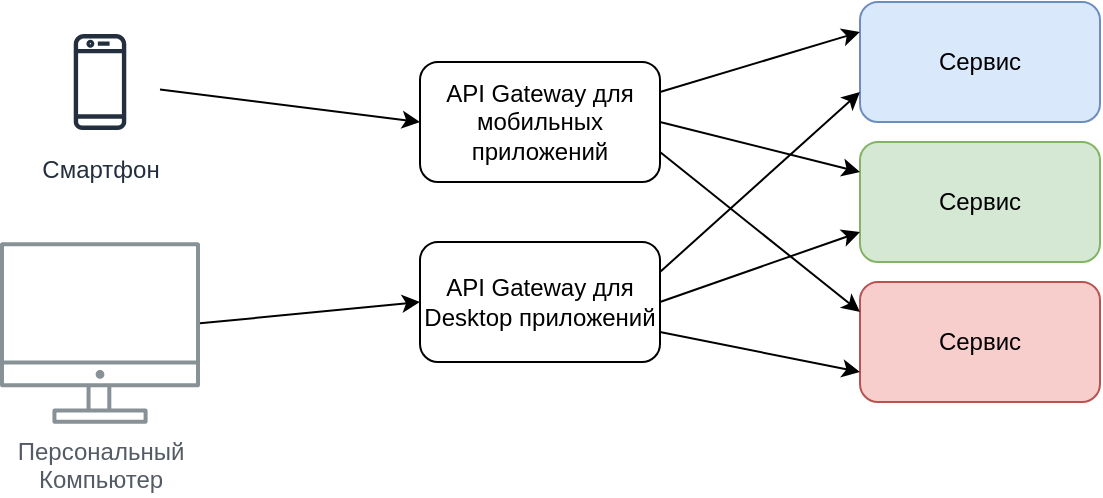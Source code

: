<mxfile version="14.5.1" type="device"><diagram name="Page-1" id="38b20595-45e3-9b7f-d5ca-b57f44c5b66d"><mxGraphModel dx="1038" dy="599" grid="1" gridSize="10" guides="1" tooltips="1" connect="1" arrows="1" fold="1" page="1" pageScale="1" pageWidth="1100" pageHeight="850" background="#ffffff" math="0" shadow="0"><root><mxCell id="0"/><mxCell id="1" parent="0"/><mxCell id="_CjdVOA9J_7FGCXkv3jO-2" value="Сервис" style="rounded=1;whiteSpace=wrap;html=1;fillColor=#d5e8d4;strokeColor=#82b366;" parent="1" vertex="1"><mxGeometry x="440" y="80" width="120" height="60" as="geometry"/></mxCell><mxCell id="_CjdVOA9J_7FGCXkv3jO-3" value="Сервис" style="rounded=1;whiteSpace=wrap;html=1;fillColor=#dae8fc;strokeColor=#6c8ebf;" parent="1" vertex="1"><mxGeometry x="440" y="10" width="120" height="60" as="geometry"/></mxCell><mxCell id="_CjdVOA9J_7FGCXkv3jO-4" value="Сервис" style="rounded=1;whiteSpace=wrap;html=1;fillColor=#f8cecc;strokeColor=#b85450;" parent="1" vertex="1"><mxGeometry x="440" y="150" width="120" height="60" as="geometry"/></mxCell><mxCell id="_CjdVOA9J_7FGCXkv3jO-6" value="" style="endArrow=classic;html=1;exitX=1;exitY=0.75;exitDx=0;exitDy=0;entryX=0;entryY=0.25;entryDx=0;entryDy=0;" parent="1" source="HLycKRTaLO_I-Wbqp0CP-1" target="_CjdVOA9J_7FGCXkv3jO-4" edge="1"><mxGeometry width="50" height="50" relative="1" as="geometry"><mxPoint x="328.284" y="138.284" as="sourcePoint"/><mxPoint x="560" y="130" as="targetPoint"/></mxGeometry></mxCell><mxCell id="_CjdVOA9J_7FGCXkv3jO-7" value="" style="endArrow=classic;html=1;exitX=1;exitY=0.25;exitDx=0;exitDy=0;entryX=0;entryY=0.25;entryDx=0;entryDy=0;" parent="1" source="HLycKRTaLO_I-Wbqp0CP-1" target="_CjdVOA9J_7FGCXkv3jO-3" edge="1"><mxGeometry width="50" height="50" relative="1" as="geometry"><mxPoint x="328.284" y="81.716" as="sourcePoint"/><mxPoint x="560" y="130" as="targetPoint"/></mxGeometry></mxCell><mxCell id="HLycKRTaLO_I-Wbqp0CP-1" value="API Gateway для мобильных приложений" style="rounded=1;whiteSpace=wrap;html=1;" parent="1" vertex="1"><mxGeometry x="220" y="40" width="120" height="60" as="geometry"/></mxCell><mxCell id="7SmIXXn05Zr_b7KamNXr-1" value="API Gateway для Desktop приложений" style="rounded=1;whiteSpace=wrap;html=1;" parent="1" vertex="1"><mxGeometry x="220" y="130" width="120" height="60" as="geometry"/></mxCell><mxCell id="7SmIXXn05Zr_b7KamNXr-2" value="" style="endArrow=classic;html=1;exitX=1;exitY=0.5;exitDx=0;exitDy=0;entryX=0;entryY=0.25;entryDx=0;entryDy=0;" parent="1" source="HLycKRTaLO_I-Wbqp0CP-1" target="_CjdVOA9J_7FGCXkv3jO-2" edge="1"><mxGeometry width="50" height="50" relative="1" as="geometry"><mxPoint x="350.0" y="95.0" as="sourcePoint"/><mxPoint x="450" y="190" as="targetPoint"/></mxGeometry></mxCell><mxCell id="7SmIXXn05Zr_b7KamNXr-4" value="" style="endArrow=classic;html=1;exitX=1;exitY=0.5;exitDx=0;exitDy=0;entryX=0;entryY=0.75;entryDx=0;entryDy=0;" parent="1" source="7SmIXXn05Zr_b7KamNXr-1" target="_CjdVOA9J_7FGCXkv3jO-2" edge="1"><mxGeometry width="50" height="50" relative="1" as="geometry"><mxPoint x="350.0" y="80.0" as="sourcePoint"/><mxPoint x="450" y="120" as="targetPoint"/></mxGeometry></mxCell><mxCell id="7SmIXXn05Zr_b7KamNXr-6" value="" style="endArrow=classic;html=1;exitX=1;exitY=0.75;exitDx=0;exitDy=0;entryX=0;entryY=0.75;entryDx=0;entryDy=0;" parent="1" source="7SmIXXn05Zr_b7KamNXr-1" target="_CjdVOA9J_7FGCXkv3jO-4" edge="1"><mxGeometry width="50" height="50" relative="1" as="geometry"><mxPoint x="350.0" y="95.0" as="sourcePoint"/><mxPoint x="450" y="190" as="targetPoint"/></mxGeometry></mxCell><mxCell id="7SmIXXn05Zr_b7KamNXr-8" value="" style="endArrow=classic;html=1;exitX=1;exitY=0.25;exitDx=0;exitDy=0;entryX=0;entryY=0.75;entryDx=0;entryDy=0;" parent="1" source="7SmIXXn05Zr_b7KamNXr-1" target="_CjdVOA9J_7FGCXkv3jO-3" edge="1"><mxGeometry width="50" height="50" relative="1" as="geometry"><mxPoint x="350.0" y="65.0" as="sourcePoint"/><mxPoint x="450" y="35.0" as="targetPoint"/></mxGeometry></mxCell><mxCell id="7SmIXXn05Zr_b7KamNXr-13" value="Смартфон" style="outlineConnect=0;fontColor=#232F3E;gradientColor=none;strokeColor=#232F3E;fillColor=#ffffff;dashed=0;verticalLabelPosition=bottom;verticalAlign=top;align=center;html=1;fontSize=12;fontStyle=0;aspect=fixed;shape=mxgraph.aws4.resourceIcon;resIcon=mxgraph.aws4.mobile_client;" parent="1" vertex="1"><mxGeometry x="30" y="20" width="60" height="60" as="geometry"/></mxCell><mxCell id="7SmIXXn05Zr_b7KamNXr-14" value="Персональный &lt;br&gt;Компьютер" style="outlineConnect=0;gradientColor=none;fontColor=#545B64;strokeColor=none;fillColor=#879196;dashed=0;verticalLabelPosition=bottom;verticalAlign=top;align=center;html=1;fontSize=12;fontStyle=0;aspect=fixed;shape=mxgraph.aws4.illustration_desktop;pointerEvents=1" parent="1" vertex="1"><mxGeometry x="10" y="130" width="100" height="91" as="geometry"/></mxCell><mxCell id="7SmIXXn05Zr_b7KamNXr-15" value="" style="endArrow=classic;html=1;entryX=0;entryY=0.5;entryDx=0;entryDy=0;" parent="1" source="7SmIXXn05Zr_b7KamNXr-14" target="7SmIXXn05Zr_b7KamNXr-1" edge="1"><mxGeometry width="50" height="50" relative="1" as="geometry"><mxPoint x="260" y="180" as="sourcePoint"/><mxPoint x="310" y="130" as="targetPoint"/></mxGeometry></mxCell><mxCell id="7SmIXXn05Zr_b7KamNXr-16" value="" style="endArrow=classic;html=1;entryX=0;entryY=0.5;entryDx=0;entryDy=0;" parent="1" source="7SmIXXn05Zr_b7KamNXr-13" target="HLycKRTaLO_I-Wbqp0CP-1" edge="1"><mxGeometry width="50" height="50" relative="1" as="geometry"><mxPoint x="260" y="180" as="sourcePoint"/><mxPoint x="310" y="130" as="targetPoint"/></mxGeometry></mxCell></root></mxGraphModel></diagram></mxfile>